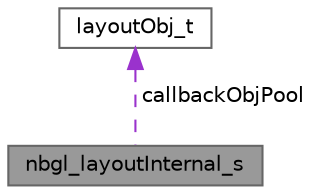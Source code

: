 digraph "nbgl_layoutInternal_s"
{
 // LATEX_PDF_SIZE
  bgcolor="transparent";
  edge [fontname=Helvetica,fontsize=10,labelfontname=Helvetica,labelfontsize=10];
  node [fontname=Helvetica,fontsize=10,shape=box,height=0.2,width=0.4];
  Node1 [label="nbgl_layoutInternal_s",height=0.2,width=0.4,color="gray40", fillcolor="grey60", style="filled", fontcolor="black",tooltip="Structure containing all information about the current layout."];
  Node2 -> Node1 [dir="back",color="darkorchid3",style="dashed",label=" callbackObjPool" ];
  Node2 [label="layoutObj_t",height=0.2,width=0.4,color="gray40", fillcolor="white", style="filled",URL="$structlayoutObj__t.html",tooltip=" "];
}
